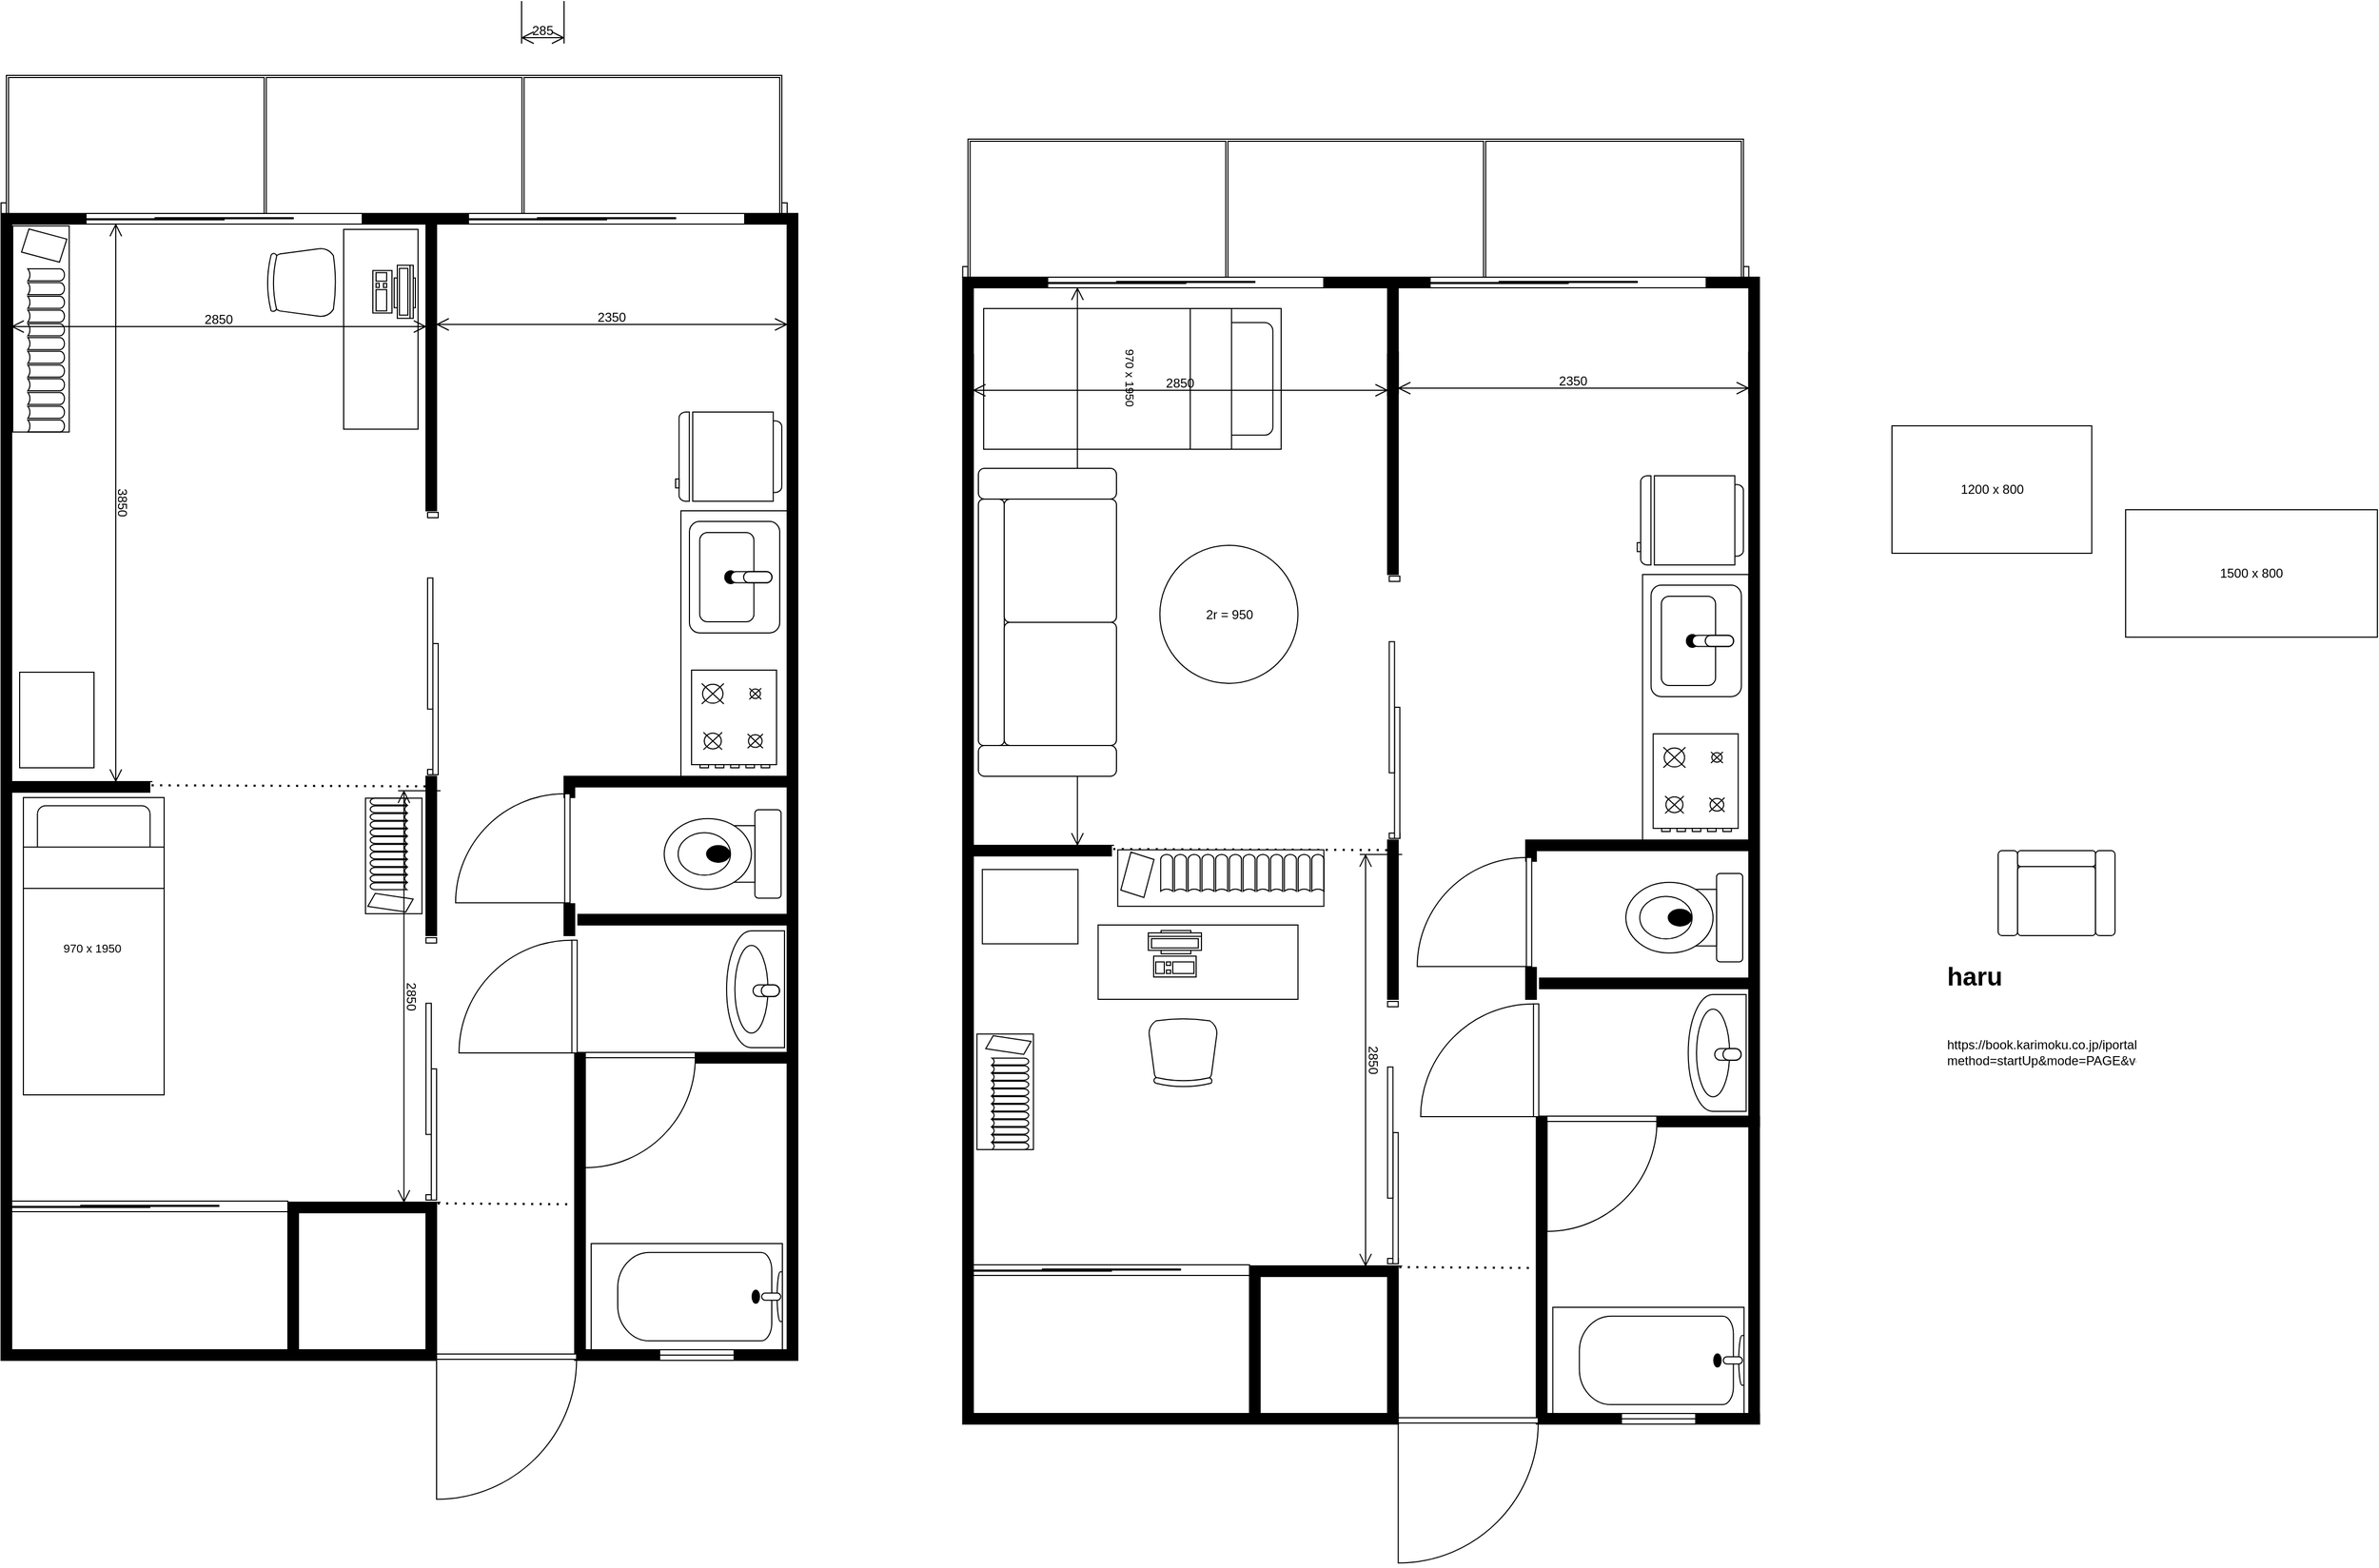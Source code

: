 <mxfile version="24.3.1" type="github">
  <diagram name="ページ1" id="chXOTAfTKkLmFm23G31K">
    <mxGraphModel dx="575" dy="2061" grid="1" gridSize="10" guides="1" tooltips="1" connect="1" arrows="1" fold="1" page="1" pageScale="1" pageWidth="827" pageHeight="1169" math="0" shadow="0">
      <root>
        <mxCell id="0" />
        <mxCell id="1" parent="0" />
        <mxCell id="SYsUSptG4BRRySlDiPQe-6" value="" style="group;flipH=0;rotation=90;" parent="1" vertex="1" connectable="0">
          <mxGeometry x="1018.75" y="85" width="132.5" height="280" as="geometry" />
        </mxCell>
        <mxCell id="T-ZdzPedB-VomCAbVOpk-54" value="" style="verticalLabelPosition=bottom;html=1;verticalAlign=top;align=center;shape=mxgraph.floorplan.bed_single;rotation=90;" parent="SYsUSptG4BRRySlDiPQe-6" vertex="1">
          <mxGeometry x="10" y="10.769" width="132.5" height="280" as="geometry" />
        </mxCell>
        <mxCell id="SYsUSptG4BRRySlDiPQe-1" value="&lt;font style=&quot;font-size: 11px;&quot;&gt;970 x 1950&lt;/font&gt;" style="text;html=1;align=center;verticalAlign=middle;whiteSpace=wrap;rounded=0;fontSize=16;rotation=90;" parent="SYsUSptG4BRRySlDiPQe-6" vertex="1">
          <mxGeometry x="46" y="133.538" width="60" height="32.308" as="geometry" />
        </mxCell>
        <mxCell id="T-ZdzPedB-VomCAbVOpk-121" value="" style="verticalLabelPosition=bottom;html=1;verticalAlign=top;align=center;shape=mxgraph.floorplan.bookcase;rotation=-90;" parent="1" vertex="1">
          <mxGeometry x="920.85" y="880.5" width="108.8" height="53.15" as="geometry" />
        </mxCell>
        <mxCell id="T-ZdzPedB-VomCAbVOpk-120" value="" style="verticalLabelPosition=bottom;html=1;verticalAlign=top;align=center;shape=mxgraph.floorplan.bookcase;rotation=90;" parent="1" vertex="1">
          <mxGeometry x="345.25" y="658.43" width="108.8" height="53.15" as="geometry" />
        </mxCell>
        <mxCell id="T-ZdzPedB-VomCAbVOpk-36" value="" style="rounded=0;whiteSpace=wrap;html=1;" parent="1" vertex="1">
          <mxGeometry x="670" y="360" width="100" height="250" as="geometry" />
        </mxCell>
        <mxCell id="T-ZdzPedB-VomCAbVOpk-1" value="" style="verticalLabelPosition=bottom;html=1;verticalAlign=top;align=center;shape=mxgraph.floorplan.wallCorner;fillColor=strokeColor;" parent="1" vertex="1">
          <mxGeometry x="30" y="80" width="80" height="1080" as="geometry" />
        </mxCell>
        <mxCell id="T-ZdzPedB-VomCAbVOpk-3" value="" style="verticalLabelPosition=bottom;html=1;verticalAlign=top;align=center;shape=mxgraph.floorplan.wall;fillColor=strokeColor;" parent="1" vertex="1">
          <mxGeometry x="40" y="615" width="130" height="10" as="geometry" />
        </mxCell>
        <mxCell id="T-ZdzPedB-VomCAbVOpk-5" value="" style="verticalLabelPosition=bottom;html=1;verticalAlign=top;align=center;shape=mxgraph.floorplan.windowGlider;dx=0.25;" parent="1" vertex="1">
          <mxGeometry x="110" y="80" width="260" height="10" as="geometry" />
        </mxCell>
        <mxCell id="T-ZdzPedB-VomCAbVOpk-7" value="" style="verticalLabelPosition=bottom;html=1;verticalAlign=top;align=center;shape=mxgraph.floorplan.wall;fillColor=strokeColor;" parent="1" vertex="1">
          <mxGeometry x="370" y="80" width="100" height="10" as="geometry" />
        </mxCell>
        <mxCell id="T-ZdzPedB-VomCAbVOpk-8" value="" style="verticalLabelPosition=bottom;html=1;verticalAlign=top;align=center;shape=mxgraph.floorplan.windowGlider;dx=0.25;" parent="1" vertex="1">
          <mxGeometry x="470" y="80" width="260" height="10" as="geometry" />
        </mxCell>
        <mxCell id="T-ZdzPedB-VomCAbVOpk-9" value="" style="verticalLabelPosition=bottom;html=1;verticalAlign=top;align=center;shape=mxgraph.floorplan.wallCorner;fillColor=strokeColor;direction=south;" parent="1" vertex="1">
          <mxGeometry x="730" y="80" width="50" height="1080" as="geometry" />
        </mxCell>
        <mxCell id="T-ZdzPedB-VomCAbVOpk-11" value="" style="verticalLabelPosition=bottom;html=1;verticalAlign=top;align=center;shape=mxgraph.floorplan.wall;fillColor=strokeColor;" parent="1" vertex="1">
          <mxGeometry x="40" y="1150" width="400" height="10" as="geometry" />
        </mxCell>
        <mxCell id="T-ZdzPedB-VomCAbVOpk-12" value="" style="verticalLabelPosition=bottom;html=1;verticalAlign=top;align=center;shape=mxgraph.floorplan.room;fillColor=strokeColor;" parent="1" vertex="1">
          <mxGeometry x="300" y="1011" width="140" height="149" as="geometry" />
        </mxCell>
        <mxCell id="T-ZdzPedB-VomCAbVOpk-13" value="" style="verticalLabelPosition=bottom;html=1;verticalAlign=top;align=center;shape=mxgraph.floorplan.wall;fillColor=strokeColor;" parent="1" vertex="1">
          <mxGeometry x="720" y="1150" width="60" height="10" as="geometry" />
        </mxCell>
        <mxCell id="T-ZdzPedB-VomCAbVOpk-14" value="" style="verticalLabelPosition=bottom;html=1;verticalAlign=top;align=center;shape=mxgraph.floorplan.window;" parent="1" vertex="1">
          <mxGeometry x="650" y="1150" width="70" height="10" as="geometry" />
        </mxCell>
        <mxCell id="T-ZdzPedB-VomCAbVOpk-15" value="" style="verticalLabelPosition=bottom;html=1;verticalAlign=top;align=center;shape=mxgraph.floorplan.wallCorner;fillColor=strokeColor;direction=north" parent="1" vertex="1">
          <mxGeometry x="570" y="870" width="80" height="290" as="geometry" />
        </mxCell>
        <mxCell id="T-ZdzPedB-VomCAbVOpk-16" value="" style="verticalLabelPosition=bottom;html=1;verticalAlign=top;align=center;shape=mxgraph.floorplan.wall;fillColor=strokeColor;direction=south;" parent="1" vertex="1">
          <mxGeometry x="430" y="90" width="10" height="270" as="geometry" />
        </mxCell>
        <mxCell id="T-ZdzPedB-VomCAbVOpk-17" value="" style="verticalLabelPosition=bottom;html=1;verticalAlign=top;align=center;shape=mxgraph.floorplan.wall;fillColor=strokeColor;direction=south;" parent="1" vertex="1">
          <mxGeometry x="430" y="610" width="10" height="150" as="geometry" />
        </mxCell>
        <mxCell id="T-ZdzPedB-VomCAbVOpk-20" value="" style="verticalLabelPosition=bottom;html=1;verticalAlign=top;align=center;shape=mxgraph.floorplan.windowGlider;dx=0.25;" parent="1" vertex="1">
          <mxGeometry x="40" y="1010" width="260" height="10" as="geometry" />
        </mxCell>
        <mxCell id="T-ZdzPedB-VomCAbVOpk-21" value="" style="verticalLabelPosition=bottom;html=1;verticalAlign=top;align=center;shape=mxgraph.floorplan.wallCorner;fillColor=strokeColor;" parent="1" vertex="1">
          <mxGeometry x="560" y="610" width="210" height="20" as="geometry" />
        </mxCell>
        <mxCell id="T-ZdzPedB-VomCAbVOpk-22" value="" style="verticalLabelPosition=bottom;html=1;verticalAlign=top;align=center;shape=mxgraph.floorplan.wall;fillColor=strokeColor;" parent="1" vertex="1">
          <mxGeometry x="573" y="740" width="197" height="10" as="geometry" />
        </mxCell>
        <mxCell id="T-ZdzPedB-VomCAbVOpk-23" value="" style="verticalLabelPosition=bottom;html=1;verticalAlign=top;align=center;shape=mxgraph.floorplan.wall;fillColor=strokeColor;direction=south;" parent="1" vertex="1">
          <mxGeometry x="560" y="730" width="10" height="30" as="geometry" />
        </mxCell>
        <mxCell id="T-ZdzPedB-VomCAbVOpk-24" value="" style="verticalLabelPosition=bottom;html=1;verticalAlign=top;align=center;shape=mxgraph.floorplan.doorRight;aspect=fixed;rotation=90;" parent="1" vertex="1">
          <mxGeometry x="459.69" y="623.25" width="102.72" height="109.14" as="geometry" />
        </mxCell>
        <mxCell id="T-ZdzPedB-VomCAbVOpk-25" value="" style="verticalLabelPosition=bottom;html=1;verticalAlign=top;align=center;shape=mxgraph.floorplan.doorRight;aspect=fixed;rotation=90;" parent="1" vertex="1">
          <mxGeometry x="462.8" y="761" width="106.2" height="112.84" as="geometry" />
        </mxCell>
        <mxCell id="T-ZdzPedB-VomCAbVOpk-26" value="" style="verticalLabelPosition=bottom;html=1;verticalAlign=top;align=center;shape=mxgraph.floorplan.doorLeft;aspect=fixed;" parent="1" vertex="1">
          <mxGeometry x="580" y="870" width="103.53" height="110" as="geometry" />
        </mxCell>
        <mxCell id="T-ZdzPedB-VomCAbVOpk-27" value="" style="verticalLabelPosition=bottom;html=1;verticalAlign=top;align=center;shape=mxgraph.floorplan.wall;fillColor=strokeColor;" parent="1" vertex="1">
          <mxGeometry x="683.53" y="870" width="96.47" height="10" as="geometry" />
        </mxCell>
        <mxCell id="T-ZdzPedB-VomCAbVOpk-28" value="" style="verticalLabelPosition=bottom;html=1;verticalAlign=top;align=center;shape=mxgraph.floorplan.doorLeft;aspect=fixed;" parent="1" vertex="1">
          <mxGeometry x="440" y="1154" width="131.76" height="140" as="geometry" />
        </mxCell>
        <mxCell id="T-ZdzPedB-VomCAbVOpk-29" value="" style="verticalLabelPosition=bottom;html=1;verticalAlign=top;align=center;shape=mxgraph.floorplan.doorBypass;dx=0.25;rotation=-90;" parent="1" vertex="1">
          <mxGeometry x="311.5" y="880.5" width="247" height="10" as="geometry" />
        </mxCell>
        <mxCell id="T-ZdzPedB-VomCAbVOpk-30" value="" style="verticalLabelPosition=bottom;html=1;verticalAlign=top;align=center;shape=mxgraph.floorplan.doorBypass;dx=0.25;rotation=-90;" parent="1" vertex="1">
          <mxGeometry x="313" y="480" width="247" height="10" as="geometry" />
        </mxCell>
        <mxCell id="T-ZdzPedB-VomCAbVOpk-31" value="" style="verticalLabelPosition=bottom;html=1;verticalAlign=top;align=center;shape=mxgraph.floorplan.windowGarden;dx=0.25;" parent="1" vertex="1">
          <mxGeometry x="30" y="-50" width="740" height="130" as="geometry" />
        </mxCell>
        <mxCell id="T-ZdzPedB-VomCAbVOpk-33" value="" style="verticalLabelPosition=bottom;html=1;verticalAlign=top;align=center;shape=mxgraph.floorplan.range_1;" parent="1" vertex="1">
          <mxGeometry x="680" y="510" width="80" height="92" as="geometry" />
        </mxCell>
        <mxCell id="T-ZdzPedB-VomCAbVOpk-34" value="" style="verticalLabelPosition=bottom;html=1;verticalAlign=top;align=center;shape=mxgraph.floorplan.sink_22;rotation=90;" parent="1" vertex="1">
          <mxGeometry x="668" y="380" width="105" height="85" as="geometry" />
        </mxCell>
        <mxCell id="T-ZdzPedB-VomCAbVOpk-38" value="" style="verticalLabelPosition=bottom;html=1;verticalAlign=top;align=center;shape=mxgraph.floorplan.toilet;rotation=90;" parent="1" vertex="1">
          <mxGeometry x="667.64" y="628.12" width="83.24" height="110" as="geometry" />
        </mxCell>
        <mxCell id="T-ZdzPedB-VomCAbVOpk-40" value="" style="verticalLabelPosition=bottom;html=1;verticalAlign=top;align=center;shape=mxgraph.floorplan.sink_1;rotation=90;" parent="1" vertex="1">
          <mxGeometry x="685.25" y="783.25" width="110" height="54.5" as="geometry" />
        </mxCell>
        <mxCell id="T-ZdzPedB-VomCAbVOpk-43" value="" style="endArrow=none;dashed=1;html=1;dashPattern=1 3;strokeWidth=2;rounded=0;exitX=1.013;exitY=0.35;exitDx=0;exitDy=0;exitPerimeter=0;entryX=0.063;entryY=1.004;entryDx=0;entryDy=0;entryPerimeter=0;" parent="1" source="T-ZdzPedB-VomCAbVOpk-3" target="T-ZdzPedB-VomCAbVOpk-17" edge="1">
          <mxGeometry width="50" height="50" relative="1" as="geometry">
            <mxPoint x="570" y="720" as="sourcePoint" />
            <mxPoint x="620" y="670" as="targetPoint" />
          </mxGeometry>
        </mxCell>
        <mxCell id="T-ZdzPedB-VomCAbVOpk-44" value="" style="endArrow=none;dashed=1;html=1;dashPattern=1 3;strokeWidth=2;rounded=0;exitX=1.007;exitY=0.008;exitDx=0;exitDy=0;exitPerimeter=0;entryX=0.507;entryY=-0.03;entryDx=0;entryDy=0;entryPerimeter=0;" parent="1" source="T-ZdzPedB-VomCAbVOpk-12" target="T-ZdzPedB-VomCAbVOpk-15" edge="1">
          <mxGeometry width="50" height="50" relative="1" as="geometry">
            <mxPoint x="370" y="650" as="sourcePoint" />
            <mxPoint x="420" y="600" as="targetPoint" />
          </mxGeometry>
        </mxCell>
        <mxCell id="T-ZdzPedB-VomCAbVOpk-47" value="285" style="shape=dimension;whiteSpace=wrap;html=1;align=center;points=[];verticalAlign=bottom;spacingBottom=3;labelBackgroundColor=none;" parent="1" vertex="1">
          <mxGeometry x="520" y="-120" width="40" height="40" as="geometry" />
        </mxCell>
        <mxCell id="T-ZdzPedB-VomCAbVOpk-49" value="3850" style="shape=dimension;whiteSpace=wrap;html=1;align=center;points=[];verticalAlign=bottom;spacingBottom=3;labelBackgroundColor=none;rotation=90;" parent="1" vertex="1">
          <mxGeometry x="-110" y="332.5" width="525" height="40" as="geometry" />
        </mxCell>
        <mxCell id="T-ZdzPedB-VomCAbVOpk-50" value="2850" style="shape=dimension;whiteSpace=wrap;html=1;align=center;points=[];verticalAlign=bottom;spacingBottom=3;labelBackgroundColor=none;rotation=90;" parent="1" vertex="1">
          <mxGeometry x="230" y="797.42" width="387.5" height="40" as="geometry" />
        </mxCell>
        <mxCell id="T-ZdzPedB-VomCAbVOpk-51" value="2350" style="shape=dimension;whiteSpace=wrap;html=1;align=center;points=[];verticalAlign=bottom;spacingBottom=3;labelBackgroundColor=none;" parent="1" vertex="1">
          <mxGeometry x="440" y="150" width="330" height="40" as="geometry" />
        </mxCell>
        <mxCell id="T-ZdzPedB-VomCAbVOpk-52" value="" style="verticalLabelPosition=bottom;html=1;verticalAlign=top;align=center;shape=mxgraph.floorplan.refrigerator;rotation=90;" parent="1" vertex="1">
          <mxGeometry x="673" y="259" width="84" height="100" as="geometry" />
        </mxCell>
        <mxCell id="T-ZdzPedB-VomCAbVOpk-53" value="" style="verticalLabelPosition=bottom;html=1;verticalAlign=top;align=center;shape=mxgraph.floorplan.bathtub2;rotation=-180;" parent="1" vertex="1">
          <mxGeometry x="585.5" y="1050" width="180" height="100" as="geometry" />
        </mxCell>
        <mxCell id="T-ZdzPedB-VomCAbVOpk-56" value="" style="shape=rect;shadow=0;html=1;rotation=-90;" parent="1" vertex="1">
          <mxGeometry x="293.44" y="154.07" width="188.13" height="70" as="geometry" />
        </mxCell>
        <mxCell id="T-ZdzPedB-VomCAbVOpk-57" value="" style="verticalLabelPosition=bottom;html=1;verticalAlign=top;align=center;shape=mxgraph.floorplan.workstation;shadow=0;flipV=1;rotation=-90;" parent="1" vertex="1">
          <mxGeometry x="375" y="133.75" width="50" height="40" as="geometry" />
        </mxCell>
        <mxCell id="T-ZdzPedB-VomCAbVOpk-58" value="" style="verticalLabelPosition=bottom;html=1;verticalAlign=top;align=center;shape=mxgraph.floorplan.bookcase;rotation=-90;" parent="1" vertex="1">
          <mxGeometry x="-29.46" y="162.21" width="194.05" height="53.15" as="geometry" />
        </mxCell>
        <mxCell id="T-ZdzPedB-VomCAbVOpk-48" value="2850" style="shape=dimension;whiteSpace=wrap;html=1;align=center;points=[];verticalAlign=bottom;spacingBottom=3;labelBackgroundColor=none;" parent="1" vertex="1">
          <mxGeometry x="40" y="152" width="390" height="40" as="geometry" />
        </mxCell>
        <mxCell id="T-ZdzPedB-VomCAbVOpk-60" value="" style="rounded=0;whiteSpace=wrap;html=1;" parent="1" vertex="1">
          <mxGeometry x="1575.25" y="420" width="100" height="250" as="geometry" />
        </mxCell>
        <mxCell id="T-ZdzPedB-VomCAbVOpk-61" value="" style="verticalLabelPosition=bottom;html=1;verticalAlign=top;align=center;shape=mxgraph.floorplan.wallCorner;fillColor=strokeColor;" parent="1" vertex="1">
          <mxGeometry x="935.25" y="140" width="80" height="1080" as="geometry" />
        </mxCell>
        <mxCell id="T-ZdzPedB-VomCAbVOpk-62" value="" style="verticalLabelPosition=bottom;html=1;verticalAlign=top;align=center;shape=mxgraph.floorplan.wall;fillColor=strokeColor;" parent="1" vertex="1">
          <mxGeometry x="945.25" y="675" width="130" height="10" as="geometry" />
        </mxCell>
        <mxCell id="T-ZdzPedB-VomCAbVOpk-63" value="" style="verticalLabelPosition=bottom;html=1;verticalAlign=top;align=center;shape=mxgraph.floorplan.windowGlider;dx=0.25;" parent="1" vertex="1">
          <mxGeometry x="1015.25" y="140" width="260" height="10" as="geometry" />
        </mxCell>
        <mxCell id="T-ZdzPedB-VomCAbVOpk-64" value="" style="verticalLabelPosition=bottom;html=1;verticalAlign=top;align=center;shape=mxgraph.floorplan.wall;fillColor=strokeColor;" parent="1" vertex="1">
          <mxGeometry x="1275.25" y="140" width="100" height="10" as="geometry" />
        </mxCell>
        <mxCell id="T-ZdzPedB-VomCAbVOpk-65" value="" style="verticalLabelPosition=bottom;html=1;verticalAlign=top;align=center;shape=mxgraph.floorplan.windowGlider;dx=0.25;" parent="1" vertex="1">
          <mxGeometry x="1375.25" y="140" width="260" height="10" as="geometry" />
        </mxCell>
        <mxCell id="T-ZdzPedB-VomCAbVOpk-66" value="" style="verticalLabelPosition=bottom;html=1;verticalAlign=top;align=center;shape=mxgraph.floorplan.wallCorner;fillColor=strokeColor;direction=south;" parent="1" vertex="1">
          <mxGeometry x="1635.25" y="140" width="50" height="1080" as="geometry" />
        </mxCell>
        <mxCell id="T-ZdzPedB-VomCAbVOpk-67" value="" style="verticalLabelPosition=bottom;html=1;verticalAlign=top;align=center;shape=mxgraph.floorplan.wall;fillColor=strokeColor;" parent="1" vertex="1">
          <mxGeometry x="945.25" y="1210" width="400" height="10" as="geometry" />
        </mxCell>
        <mxCell id="T-ZdzPedB-VomCAbVOpk-68" value="" style="verticalLabelPosition=bottom;html=1;verticalAlign=top;align=center;shape=mxgraph.floorplan.room;fillColor=strokeColor;" parent="1" vertex="1">
          <mxGeometry x="1205.25" y="1071" width="140" height="149" as="geometry" />
        </mxCell>
        <mxCell id="T-ZdzPedB-VomCAbVOpk-69" value="" style="verticalLabelPosition=bottom;html=1;verticalAlign=top;align=center;shape=mxgraph.floorplan.wall;fillColor=strokeColor;" parent="1" vertex="1">
          <mxGeometry x="1625.25" y="1210" width="60" height="10" as="geometry" />
        </mxCell>
        <mxCell id="T-ZdzPedB-VomCAbVOpk-70" value="" style="verticalLabelPosition=bottom;html=1;verticalAlign=top;align=center;shape=mxgraph.floorplan.window;" parent="1" vertex="1">
          <mxGeometry x="1555.25" y="1210" width="70" height="10" as="geometry" />
        </mxCell>
        <mxCell id="T-ZdzPedB-VomCAbVOpk-71" value="" style="verticalLabelPosition=bottom;html=1;verticalAlign=top;align=center;shape=mxgraph.floorplan.wallCorner;fillColor=strokeColor;direction=north" parent="1" vertex="1">
          <mxGeometry x="1475.25" y="930" width="80" height="290" as="geometry" />
        </mxCell>
        <mxCell id="T-ZdzPedB-VomCAbVOpk-72" value="" style="verticalLabelPosition=bottom;html=1;verticalAlign=top;align=center;shape=mxgraph.floorplan.wall;fillColor=strokeColor;direction=south;" parent="1" vertex="1">
          <mxGeometry x="1335.25" y="150" width="10" height="270" as="geometry" />
        </mxCell>
        <mxCell id="T-ZdzPedB-VomCAbVOpk-73" value="" style="verticalLabelPosition=bottom;html=1;verticalAlign=top;align=center;shape=mxgraph.floorplan.wall;fillColor=strokeColor;direction=south;" parent="1" vertex="1">
          <mxGeometry x="1335.25" y="670" width="10" height="150" as="geometry" />
        </mxCell>
        <mxCell id="T-ZdzPedB-VomCAbVOpk-74" value="" style="verticalLabelPosition=bottom;html=1;verticalAlign=top;align=center;shape=mxgraph.floorplan.windowGlider;dx=0.25;" parent="1" vertex="1">
          <mxGeometry x="945.25" y="1070" width="260" height="10" as="geometry" />
        </mxCell>
        <mxCell id="T-ZdzPedB-VomCAbVOpk-75" value="" style="verticalLabelPosition=bottom;html=1;verticalAlign=top;align=center;shape=mxgraph.floorplan.wallCorner;fillColor=strokeColor;" parent="1" vertex="1">
          <mxGeometry x="1465.25" y="670" width="210" height="20" as="geometry" />
        </mxCell>
        <mxCell id="T-ZdzPedB-VomCAbVOpk-76" value="" style="verticalLabelPosition=bottom;html=1;verticalAlign=top;align=center;shape=mxgraph.floorplan.wall;fillColor=strokeColor;" parent="1" vertex="1">
          <mxGeometry x="1478.25" y="800" width="197" height="10" as="geometry" />
        </mxCell>
        <mxCell id="T-ZdzPedB-VomCAbVOpk-77" value="" style="verticalLabelPosition=bottom;html=1;verticalAlign=top;align=center;shape=mxgraph.floorplan.wall;fillColor=strokeColor;direction=south;" parent="1" vertex="1">
          <mxGeometry x="1465.25" y="790" width="10" height="30" as="geometry" />
        </mxCell>
        <mxCell id="T-ZdzPedB-VomCAbVOpk-78" value="" style="verticalLabelPosition=bottom;html=1;verticalAlign=top;align=center;shape=mxgraph.floorplan.doorRight;aspect=fixed;rotation=90;" parent="1" vertex="1">
          <mxGeometry x="1364.94" y="683.25" width="102.72" height="109.14" as="geometry" />
        </mxCell>
        <mxCell id="T-ZdzPedB-VomCAbVOpk-79" value="" style="verticalLabelPosition=bottom;html=1;verticalAlign=top;align=center;shape=mxgraph.floorplan.doorRight;aspect=fixed;rotation=90;" parent="1" vertex="1">
          <mxGeometry x="1368.05" y="821" width="106.2" height="112.84" as="geometry" />
        </mxCell>
        <mxCell id="T-ZdzPedB-VomCAbVOpk-80" value="" style="verticalLabelPosition=bottom;html=1;verticalAlign=top;align=center;shape=mxgraph.floorplan.doorLeft;aspect=fixed;" parent="1" vertex="1">
          <mxGeometry x="1485.25" y="930" width="103.53" height="110" as="geometry" />
        </mxCell>
        <mxCell id="T-ZdzPedB-VomCAbVOpk-81" value="" style="verticalLabelPosition=bottom;html=1;verticalAlign=top;align=center;shape=mxgraph.floorplan.wall;fillColor=strokeColor;" parent="1" vertex="1">
          <mxGeometry x="1588.78" y="930" width="96.47" height="10" as="geometry" />
        </mxCell>
        <mxCell id="T-ZdzPedB-VomCAbVOpk-82" value="" style="verticalLabelPosition=bottom;html=1;verticalAlign=top;align=center;shape=mxgraph.floorplan.doorLeft;aspect=fixed;" parent="1" vertex="1">
          <mxGeometry x="1345.25" y="1214" width="131.76" height="140" as="geometry" />
        </mxCell>
        <mxCell id="T-ZdzPedB-VomCAbVOpk-83" value="" style="verticalLabelPosition=bottom;html=1;verticalAlign=top;align=center;shape=mxgraph.floorplan.doorBypass;dx=0.25;rotation=-90;" parent="1" vertex="1">
          <mxGeometry x="1216.75" y="940.5" width="247" height="10" as="geometry" />
        </mxCell>
        <mxCell id="T-ZdzPedB-VomCAbVOpk-84" value="" style="verticalLabelPosition=bottom;html=1;verticalAlign=top;align=center;shape=mxgraph.floorplan.doorBypass;dx=0.25;rotation=-90;" parent="1" vertex="1">
          <mxGeometry x="1218.25" y="540" width="247" height="10" as="geometry" />
        </mxCell>
        <mxCell id="T-ZdzPedB-VomCAbVOpk-85" value="" style="verticalLabelPosition=bottom;html=1;verticalAlign=top;align=center;shape=mxgraph.floorplan.windowGarden;dx=0.25;" parent="1" vertex="1">
          <mxGeometry x="935.25" y="10" width="740" height="130" as="geometry" />
        </mxCell>
        <mxCell id="T-ZdzPedB-VomCAbVOpk-86" value="" style="verticalLabelPosition=bottom;html=1;verticalAlign=top;align=center;shape=mxgraph.floorplan.range_1;" parent="1" vertex="1">
          <mxGeometry x="1585.25" y="570" width="80" height="92" as="geometry" />
        </mxCell>
        <mxCell id="T-ZdzPedB-VomCAbVOpk-87" value="" style="verticalLabelPosition=bottom;html=1;verticalAlign=top;align=center;shape=mxgraph.floorplan.sink_22;rotation=90;" parent="1" vertex="1">
          <mxGeometry x="1573.25" y="440" width="105" height="85" as="geometry" />
        </mxCell>
        <mxCell id="T-ZdzPedB-VomCAbVOpk-88" value="" style="verticalLabelPosition=bottom;html=1;verticalAlign=top;align=center;shape=mxgraph.floorplan.toilet;rotation=90;" parent="1" vertex="1">
          <mxGeometry x="1572.89" y="688.12" width="83.24" height="110" as="geometry" />
        </mxCell>
        <mxCell id="T-ZdzPedB-VomCAbVOpk-89" value="" style="verticalLabelPosition=bottom;html=1;verticalAlign=top;align=center;shape=mxgraph.floorplan.sink_1;rotation=90;" parent="1" vertex="1">
          <mxGeometry x="1590.5" y="843.25" width="110" height="54.5" as="geometry" />
        </mxCell>
        <mxCell id="T-ZdzPedB-VomCAbVOpk-90" value="" style="endArrow=none;dashed=1;html=1;dashPattern=1 3;strokeWidth=2;rounded=0;exitX=1.013;exitY=0.35;exitDx=0;exitDy=0;exitPerimeter=0;entryX=0.063;entryY=1.004;entryDx=0;entryDy=0;entryPerimeter=0;" parent="1" source="T-ZdzPedB-VomCAbVOpk-62" target="T-ZdzPedB-VomCAbVOpk-73" edge="1">
          <mxGeometry width="50" height="50" relative="1" as="geometry">
            <mxPoint x="1475.25" y="780" as="sourcePoint" />
            <mxPoint x="1525.25" y="730" as="targetPoint" />
          </mxGeometry>
        </mxCell>
        <mxCell id="T-ZdzPedB-VomCAbVOpk-91" value="" style="endArrow=none;dashed=1;html=1;dashPattern=1 3;strokeWidth=2;rounded=0;exitX=1.007;exitY=0.008;exitDx=0;exitDy=0;exitPerimeter=0;entryX=0.507;entryY=-0.03;entryDx=0;entryDy=0;entryPerimeter=0;" parent="1" source="T-ZdzPedB-VomCAbVOpk-68" target="T-ZdzPedB-VomCAbVOpk-71" edge="1">
          <mxGeometry width="50" height="50" relative="1" as="geometry">
            <mxPoint x="1275.25" y="710" as="sourcePoint" />
            <mxPoint x="1325.25" y="660" as="targetPoint" />
          </mxGeometry>
        </mxCell>
        <mxCell id="T-ZdzPedB-VomCAbVOpk-93" value="3850" style="shape=dimension;whiteSpace=wrap;html=1;align=center;points=[];verticalAlign=bottom;spacingBottom=3;labelBackgroundColor=none;rotation=90;" parent="1" vertex="1">
          <mxGeometry x="795.25" y="392.5" width="525" height="40" as="geometry" />
        </mxCell>
        <mxCell id="T-ZdzPedB-VomCAbVOpk-94" value="2850" style="shape=dimension;whiteSpace=wrap;html=1;align=center;points=[];verticalAlign=bottom;spacingBottom=3;labelBackgroundColor=none;rotation=90;" parent="1" vertex="1">
          <mxGeometry x="1135.25" y="857.42" width="387.5" height="40" as="geometry" />
        </mxCell>
        <mxCell id="T-ZdzPedB-VomCAbVOpk-95" value="2350" style="shape=dimension;whiteSpace=wrap;html=1;align=center;points=[];verticalAlign=bottom;spacingBottom=3;labelBackgroundColor=none;" parent="1" vertex="1">
          <mxGeometry x="1345.25" y="210" width="330" height="40" as="geometry" />
        </mxCell>
        <mxCell id="T-ZdzPedB-VomCAbVOpk-96" value="" style="verticalLabelPosition=bottom;html=1;verticalAlign=top;align=center;shape=mxgraph.floorplan.refrigerator;rotation=90;" parent="1" vertex="1">
          <mxGeometry x="1578.25" y="319" width="84" height="100" as="geometry" />
        </mxCell>
        <mxCell id="T-ZdzPedB-VomCAbVOpk-97" value="" style="verticalLabelPosition=bottom;html=1;verticalAlign=top;align=center;shape=mxgraph.floorplan.bathtub2;rotation=-180;" parent="1" vertex="1">
          <mxGeometry x="1490.75" y="1110" width="180" height="100" as="geometry" />
        </mxCell>
        <mxCell id="T-ZdzPedB-VomCAbVOpk-98" value="" style="verticalLabelPosition=bottom;html=1;verticalAlign=top;align=center;shape=mxgraph.floorplan.office_chair;shadow=0;rotation=-180;" parent="1" vertex="1">
          <mxGeometry x="1110.0" y="837.8" width="65.25" height="65.39" as="geometry" />
        </mxCell>
        <mxCell id="T-ZdzPedB-VomCAbVOpk-102" value="2850" style="shape=dimension;whiteSpace=wrap;html=1;align=center;points=[];verticalAlign=bottom;spacingBottom=3;labelBackgroundColor=none;" parent="1" vertex="1">
          <mxGeometry x="945.25" y="212" width="390" height="40" as="geometry" />
        </mxCell>
        <mxCell id="T-ZdzPedB-VomCAbVOpk-104" value="" style="verticalLabelPosition=bottom;html=1;verticalAlign=top;align=center;shape=mxgraph.floorplan.office_chair;shadow=0;rotation=-90;" parent="1" vertex="1">
          <mxGeometry x="280.0" y="112.3" width="65.25" height="65.39" as="geometry" />
        </mxCell>
        <mxCell id="T-ZdzPedB-VomCAbVOpk-105" value="1200 x 800" style="shape=rect;shadow=0;html=1;rotation=0;" parent="1" vertex="1">
          <mxGeometry x="1810" y="280" width="188.13" height="120" as="geometry" />
        </mxCell>
        <mxCell id="T-ZdzPedB-VomCAbVOpk-107" value="" style="verticalLabelPosition=bottom;html=1;verticalAlign=top;align=center;shape=mxgraph.floorplan.bookcase;rotation=-180;" parent="1" vertex="1">
          <mxGeometry x="1081.2" y="679.24" width="194.05" height="53.15" as="geometry" />
        </mxCell>
        <mxCell id="T-ZdzPedB-VomCAbVOpk-108" value="1500 x 800" style="shape=rect;shadow=0;html=1;rotation=0;" parent="1" vertex="1">
          <mxGeometry x="2030" y="359" width="236.98" height="120" as="geometry" />
        </mxCell>
        <mxCell id="T-ZdzPedB-VomCAbVOpk-111" value="" style="verticalLabelPosition=bottom;html=1;verticalAlign=top;align=center;shape=mxgraph.floorplan.chair;shadow=0;direction=west;rotation=125;" parent="1" vertex="1">
          <mxGeometry x="978.75" y="540" width="40" height="52" as="geometry" />
        </mxCell>
        <mxCell id="T-ZdzPedB-VomCAbVOpk-114" value="2r = 950" style="shape=ellipse;shadow=0;html=1;" parent="1" vertex="1">
          <mxGeometry x="1120.85" y="392.5" width="130" height="130" as="geometry" />
        </mxCell>
        <mxCell id="T-ZdzPedB-VomCAbVOpk-116" value="&lt;h1 style=&quot;margin-top: 0px;&quot;&gt;haru&lt;/h1&gt;&lt;p&gt;&lt;br&gt;&lt;/p&gt;&lt;p&gt;https://book.karimoku.co.jp/iportal/CatalogViewInterfaceStartUpAction.do?method=startUp&amp;amp;mode=PAGE&amp;amp;volumeID=KRM00002&amp;amp;catalogId=15561950000&amp;amp;pageGroupId=1&amp;amp;catalogCategoryId=&amp;amp;designConfirmFlg=&amp;amp;pagePosition=R&lt;br&gt;&lt;/p&gt;" style="text;html=1;whiteSpace=wrap;overflow=hidden;rounded=0;" parent="1" vertex="1">
          <mxGeometry x="1860" y="777.75" width="180" height="120" as="geometry" />
        </mxCell>
        <mxCell id="T-ZdzPedB-VomCAbVOpk-118" value="" style="rounded=0;whiteSpace=wrap;html=1;" parent="1" vertex="1">
          <mxGeometry x="47.5" y="512" width="70" height="90" as="geometry" />
        </mxCell>
        <mxCell id="T-ZdzPedB-VomCAbVOpk-119" value="" style="rounded=0;whiteSpace=wrap;html=1;rotation=90;" parent="1" vertex="1">
          <mxGeometry x="963.75" y="687.75" width="70" height="90" as="geometry" />
        </mxCell>
        <mxCell id="7eNr9sSCrzbpMYuLrJX_-1" value="" style="group;flipH=0;rotation=0;" vertex="1" connectable="0" parent="1">
          <mxGeometry x="40" y="640" width="132.5" height="280" as="geometry" />
        </mxCell>
        <mxCell id="7eNr9sSCrzbpMYuLrJX_-2" value="" style="verticalLabelPosition=bottom;html=1;verticalAlign=top;align=center;shape=mxgraph.floorplan.bed_single;rotation=0;" vertex="1" parent="7eNr9sSCrzbpMYuLrJX_-1">
          <mxGeometry x="11" y="-10" width="132.5" height="280" as="geometry" />
        </mxCell>
        <mxCell id="7eNr9sSCrzbpMYuLrJX_-3" value="&lt;font style=&quot;font-size: 11px;&quot;&gt;970 x 1950&lt;/font&gt;" style="text;html=1;align=center;verticalAlign=middle;whiteSpace=wrap;rounded=0;fontSize=16;rotation=0;" vertex="1" parent="7eNr9sSCrzbpMYuLrJX_-1">
          <mxGeometry x="46" y="114" width="60" height="32.308" as="geometry" />
        </mxCell>
        <mxCell id="7eNr9sSCrzbpMYuLrJX_-4" value="" style="verticalLabelPosition=bottom;html=1;verticalAlign=top;align=center;shape=mxgraph.floorplan.sofa;" vertex="1" parent="1">
          <mxGeometry x="1910" y="680" width="110" height="80" as="geometry" />
        </mxCell>
        <mxCell id="7eNr9sSCrzbpMYuLrJX_-5" value="" style="verticalLabelPosition=bottom;html=1;verticalAlign=top;align=center;shape=mxgraph.floorplan.couch;rotation=-90;" vertex="1" parent="1">
          <mxGeometry x="870" y="400" width="290" height="130" as="geometry" />
        </mxCell>
        <mxCell id="7eNr9sSCrzbpMYuLrJX_-6" value="" style="group" vertex="1" connectable="0" parent="1">
          <mxGeometry x="1062.72" y="750" width="188.13" height="70" as="geometry" />
        </mxCell>
        <mxCell id="T-ZdzPedB-VomCAbVOpk-103" value="" style="shape=rect;shadow=0;html=1;rotation=0;" parent="7eNr9sSCrzbpMYuLrJX_-6" vertex="1">
          <mxGeometry width="188.13" height="70" as="geometry" />
        </mxCell>
        <mxCell id="T-ZdzPedB-VomCAbVOpk-100" value="" style="verticalLabelPosition=bottom;html=1;verticalAlign=top;align=center;shape=mxgraph.floorplan.workstation;shadow=0;flipV=1;rotation=-180;" parent="7eNr9sSCrzbpMYuLrJX_-6" vertex="1">
          <mxGeometry x="47.28" y="5.25" width="50" height="43.75" as="geometry" />
        </mxCell>
      </root>
    </mxGraphModel>
  </diagram>
</mxfile>
